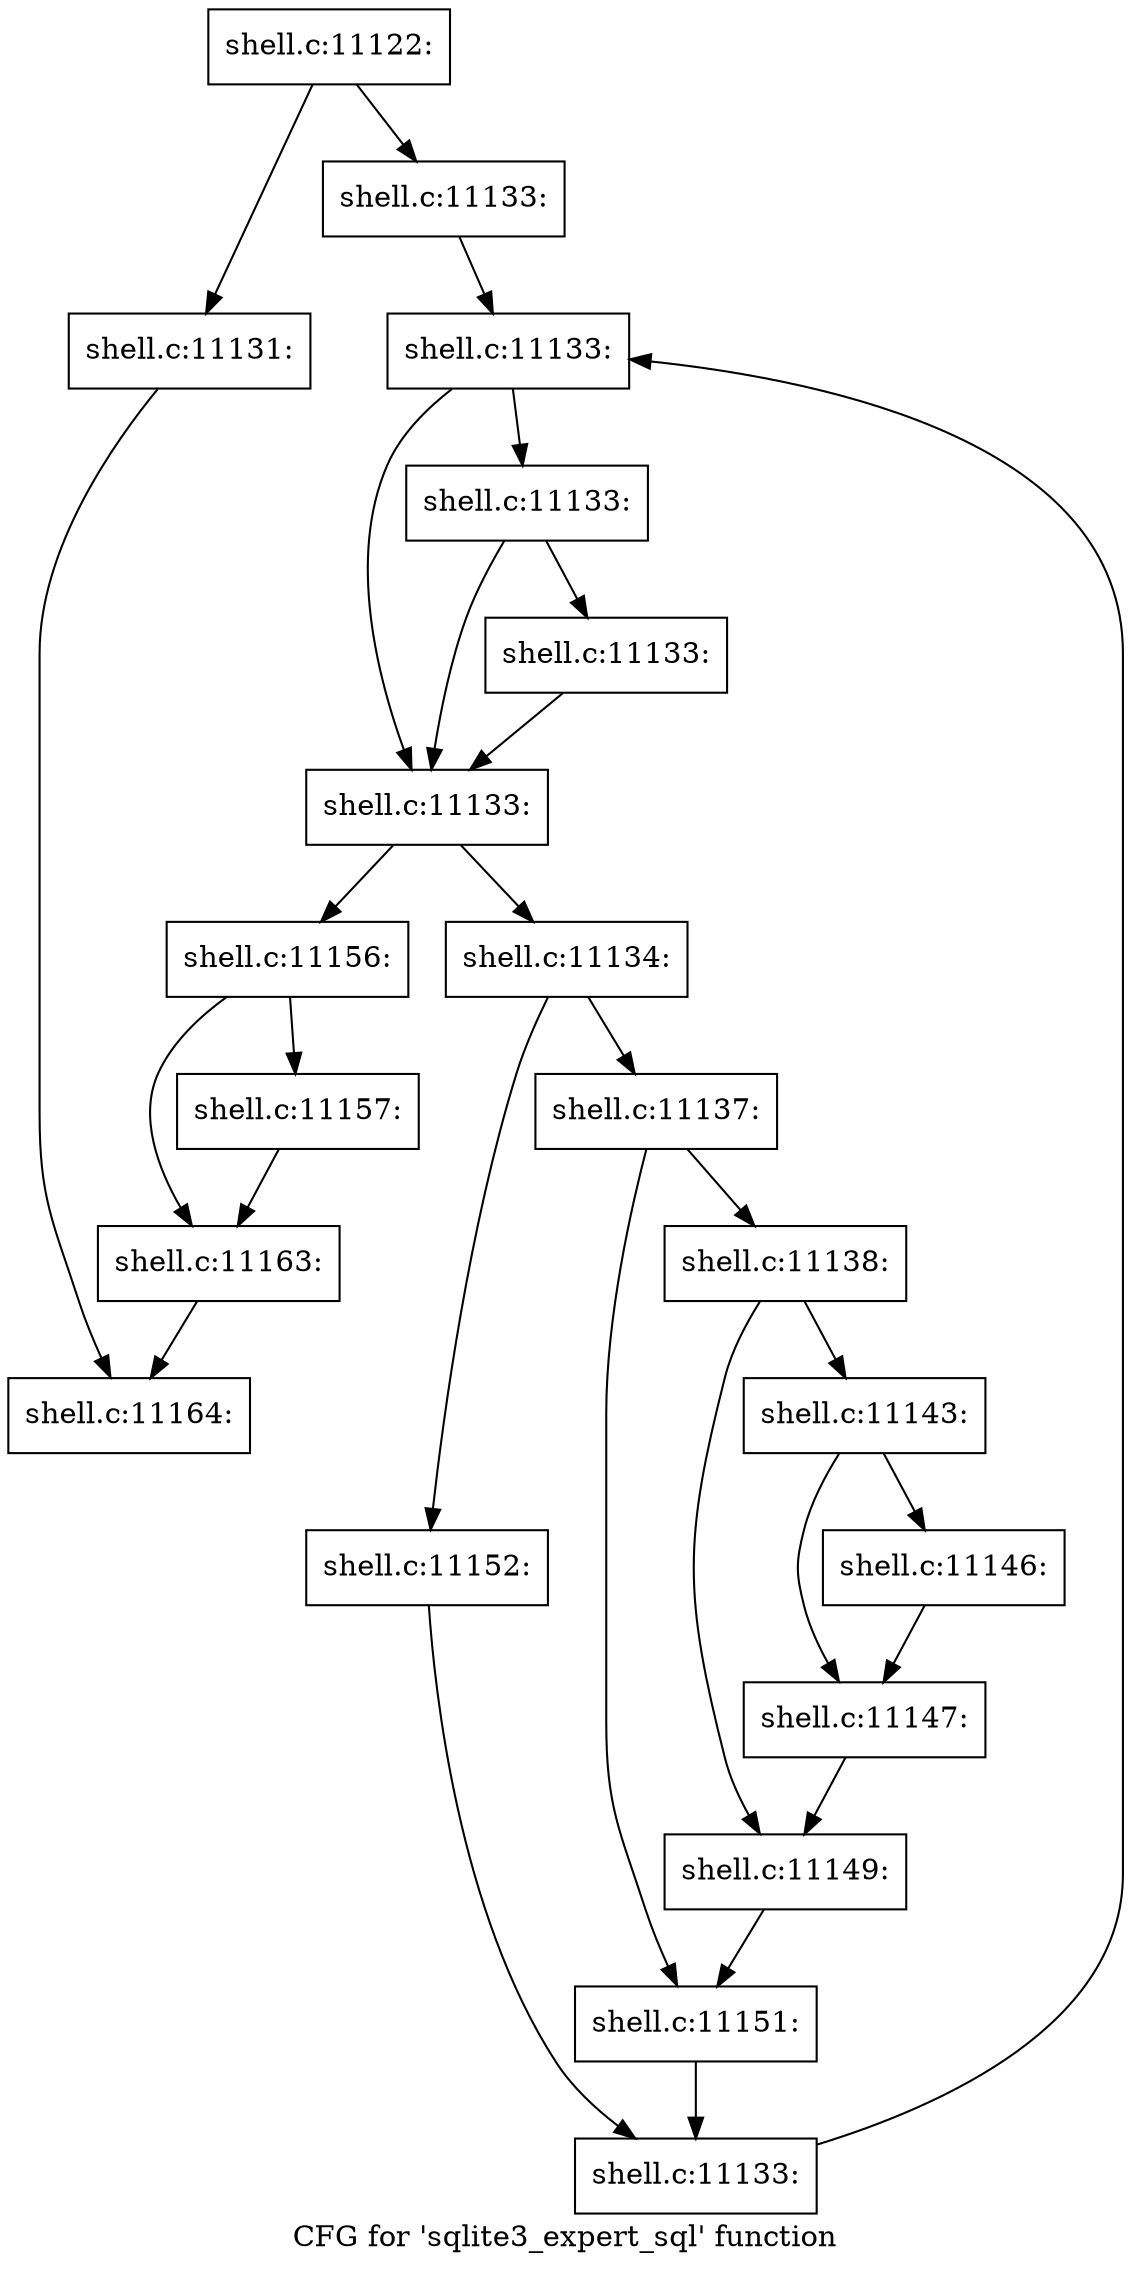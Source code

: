 digraph "CFG for 'sqlite3_expert_sql' function" {
	label="CFG for 'sqlite3_expert_sql' function";

	Node0x560276329500 [shape=record,label="{shell.c:11122:}"];
	Node0x560276329500 -> Node0x56027647aec0;
	Node0x560276329500 -> Node0x56027647af10;
	Node0x56027647aec0 [shape=record,label="{shell.c:11131:}"];
	Node0x56027647aec0 -> Node0x560276474c30;
	Node0x56027647af10 [shape=record,label="{shell.c:11133:}"];
	Node0x56027647af10 -> Node0x56027647b490;
	Node0x56027647b490 [shape=record,label="{shell.c:11133:}"];
	Node0x56027647b490 -> Node0x56027647b710;
	Node0x56027647b490 -> Node0x56027647b670;
	Node0x56027647b710 [shape=record,label="{shell.c:11133:}"];
	Node0x56027647b710 -> Node0x56027647b6c0;
	Node0x56027647b710 -> Node0x56027647b670;
	Node0x56027647b6c0 [shape=record,label="{shell.c:11133:}"];
	Node0x56027647b6c0 -> Node0x56027647b670;
	Node0x56027647b670 [shape=record,label="{shell.c:11133:}"];
	Node0x56027647b670 -> Node0x56027647c0d0;
	Node0x56027647b670 -> Node0x56027647b5f0;
	Node0x56027647c0d0 [shape=record,label="{shell.c:11134:}"];
	Node0x56027647c0d0 -> Node0x56027647d420;
	Node0x56027647c0d0 -> Node0x56027647d840;
	Node0x56027647d420 [shape=record,label="{shell.c:11137:}"];
	Node0x56027647d420 -> Node0x56027647db70;
	Node0x56027647d420 -> Node0x56027647dbc0;
	Node0x56027647db70 [shape=record,label="{shell.c:11138:}"];
	Node0x56027647db70 -> Node0x56027647fb10;
	Node0x56027647db70 -> Node0x56027647fb60;
	Node0x56027647fb10 [shape=record,label="{shell.c:11143:}"];
	Node0x56027647fb10 -> Node0x5602762f7f10;
	Node0x56027647fb10 -> Node0x560276480db0;
	Node0x5602762f7f10 [shape=record,label="{shell.c:11146:}"];
	Node0x5602762f7f10 -> Node0x560276480db0;
	Node0x560276480db0 [shape=record,label="{shell.c:11147:}"];
	Node0x560276480db0 -> Node0x56027647fb60;
	Node0x56027647fb60 [shape=record,label="{shell.c:11149:}"];
	Node0x56027647fb60 -> Node0x56027647dbc0;
	Node0x56027647dbc0 [shape=record,label="{shell.c:11151:}"];
	Node0x56027647dbc0 -> Node0x56027647d7f0;
	Node0x56027647d840 [shape=record,label="{shell.c:11152:}"];
	Node0x56027647d840 -> Node0x56027647d7f0;
	Node0x56027647d7f0 [shape=record,label="{shell.c:11133:}"];
	Node0x56027647d7f0 -> Node0x56027647b490;
	Node0x56027647b5f0 [shape=record,label="{shell.c:11156:}"];
	Node0x56027647b5f0 -> Node0x560276403a40;
	Node0x56027647b5f0 -> Node0x560276482330;
	Node0x560276403a40 [shape=record,label="{shell.c:11157:}"];
	Node0x560276403a40 -> Node0x560276482330;
	Node0x560276482330 [shape=record,label="{shell.c:11163:}"];
	Node0x560276482330 -> Node0x560276474c30;
	Node0x560276474c30 [shape=record,label="{shell.c:11164:}"];
}
